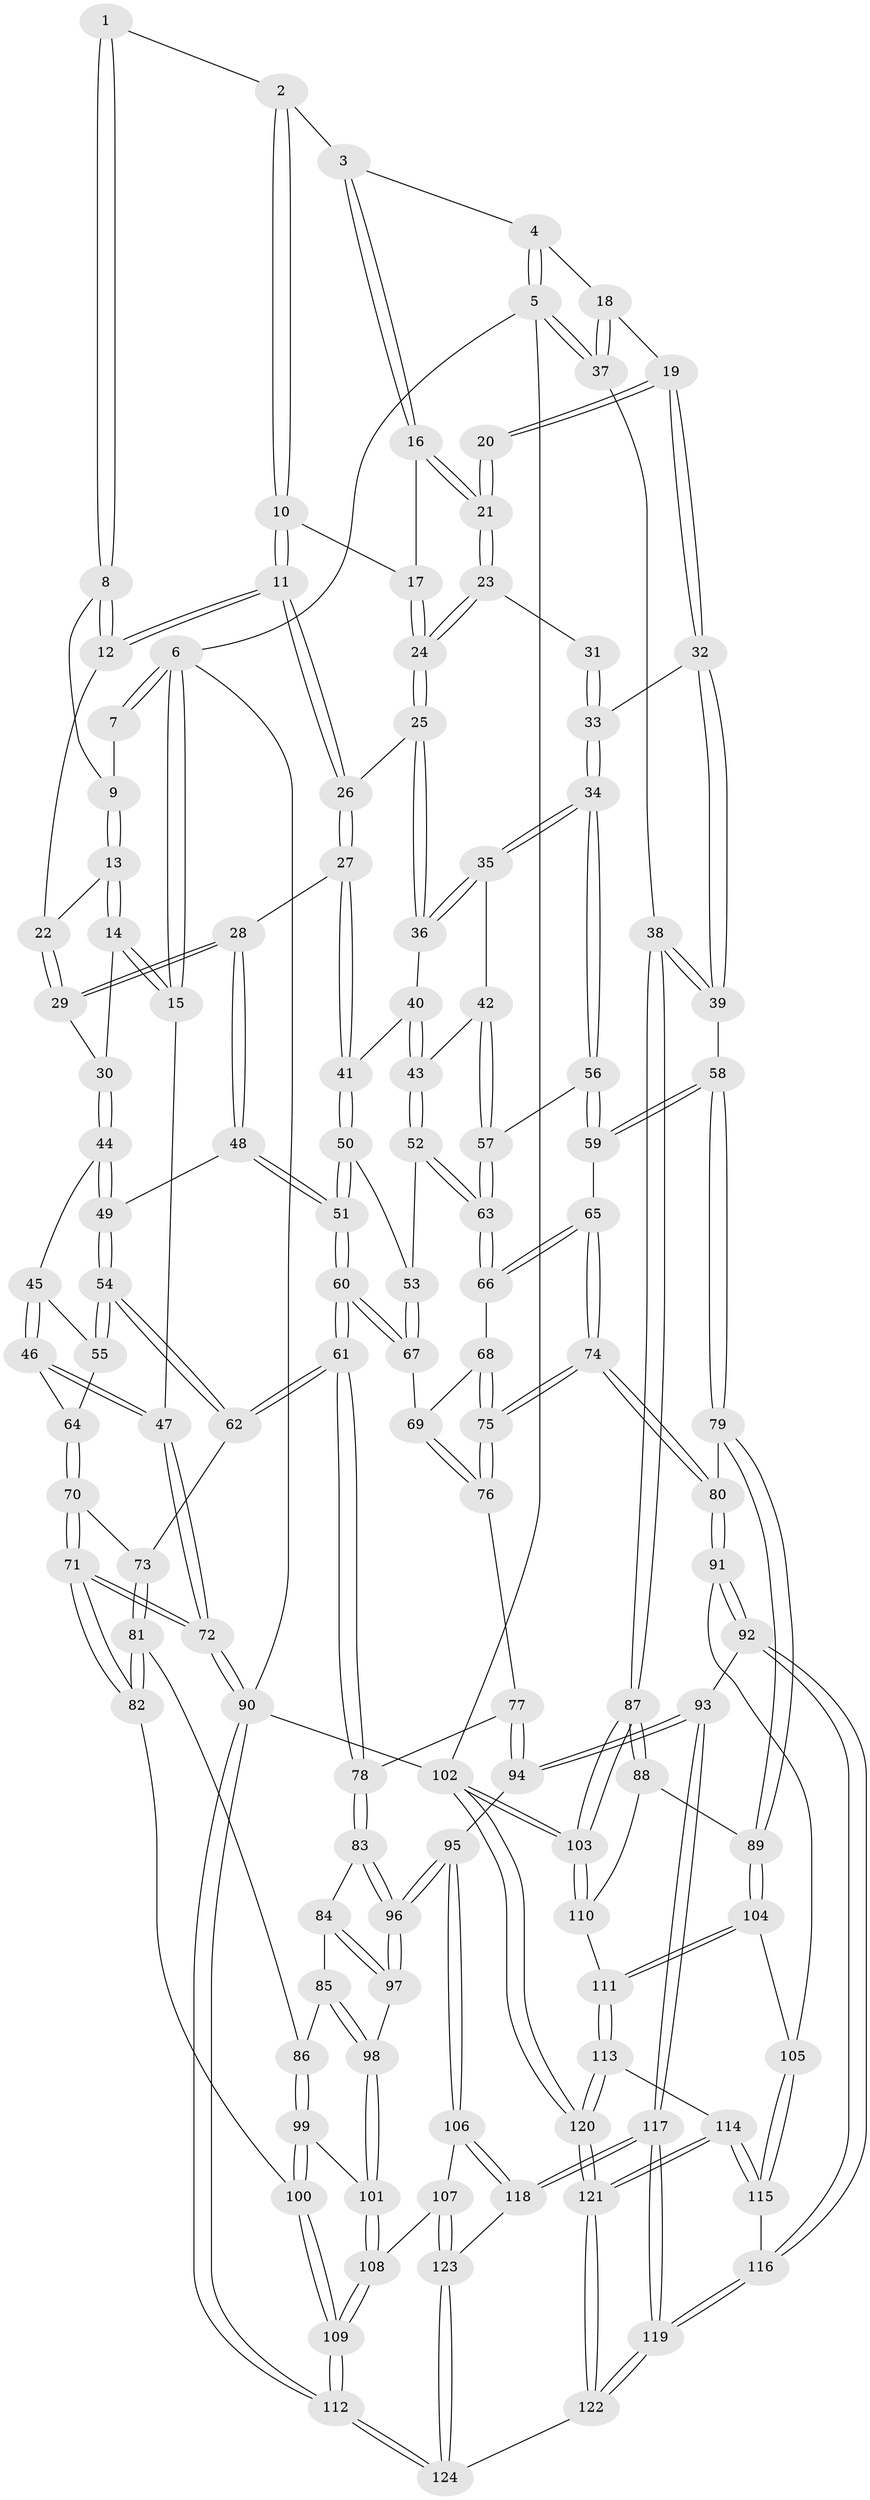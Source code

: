 // Generated by graph-tools (version 1.1) at 2025/03/03/09/25 03:03:18]
// undirected, 124 vertices, 307 edges
graph export_dot {
graph [start="1"]
  node [color=gray90,style=filled];
  1 [pos="+0.34533883086785816+0"];
  2 [pos="+0.44969380511978485+0"];
  3 [pos="+0.8332044043284014+0"];
  4 [pos="+0.8766477734528102+0"];
  5 [pos="+1+0"];
  6 [pos="+0+0"];
  7 [pos="+0.02893519171561312+0"];
  8 [pos="+0.25011184510657697+0.054650903893057365"];
  9 [pos="+0.14899401840723198+0.030057809640946412"];
  10 [pos="+0.46117811681619253+0.01782009429070964"];
  11 [pos="+0.4193058041347569+0.11969496004214673"];
  12 [pos="+0.26168669047696796+0.09851941078823587"];
  13 [pos="+0.12132112262190975+0.12070212085790552"];
  14 [pos="+0.01363908701820487+0.19785959154050062"];
  15 [pos="+0+0.19733916445544902"];
  16 [pos="+0.7488592203023446+0.0060655592334000795"];
  17 [pos="+0.5316011182123864+0.056765195596701165"];
  18 [pos="+0.9033773440729278+0.1783435937196923"];
  19 [pos="+0.8918993791935521+0.18653820303877572"];
  20 [pos="+0.8546838454966471+0.1745485831434523"];
  21 [pos="+0.7405334939257535+0.04440387290901833"];
  22 [pos="+0.23397563149094514+0.1293155110200749"];
  23 [pos="+0.6662661611798519+0.14783733680968772"];
  24 [pos="+0.6635305055304882+0.14965461867750054"];
  25 [pos="+0.6344888392145588+0.2125615385497072"];
  26 [pos="+0.4221832772631107+0.15411905014489416"];
  27 [pos="+0.39287765268850583+0.25863458987502264"];
  28 [pos="+0.38620517818349004+0.2612127961408026"];
  29 [pos="+0.2437887617563666+0.20878852525819375"];
  30 [pos="+0.15039831432581022+0.273716675495613"];
  31 [pos="+0.7758137009676284+0.20356440159289185"];
  32 [pos="+0.8769144549637815+0.3070999320235373"];
  33 [pos="+0.7667037504433133+0.3257106505510089"];
  34 [pos="+0.7471508714550354+0.3363622843158318"];
  35 [pos="+0.715529077752954+0.3200830302030702"];
  36 [pos="+0.6344230930321608+0.2288466695778576"];
  37 [pos="+1+0.1360075312130381"];
  38 [pos="+1+0.4654518549019151"];
  39 [pos="+1+0.4452029942207882"];
  40 [pos="+0.590512184162593+0.26896621400467197"];
  41 [pos="+0.42423664457344007+0.28600697130074115"];
  42 [pos="+0.6382343940512425+0.36605916370020886"];
  43 [pos="+0.5695035978479845+0.3871348483809706"];
  44 [pos="+0.16959196634481316+0.3137251566850747"];
  45 [pos="+0.16569510658825493+0.3238265939758437"];
  46 [pos="+0.060308295354881816+0.4262377590152513"];
  47 [pos="+0+0.38259798365845393"];
  48 [pos="+0.3007585839543845+0.3531421400009488"];
  49 [pos="+0.2820110642824628+0.35805836574681543"];
  50 [pos="+0.4396208987757543+0.317391539799181"];
  51 [pos="+0.3944279500675184+0.5140275872314626"];
  52 [pos="+0.5523212932791494+0.41031330621065315"];
  53 [pos="+0.548925839754147+0.4112929779915635"];
  54 [pos="+0.22475275605032166+0.47391265630592944"];
  55 [pos="+0.16961663281161243+0.43316488641610773"];
  56 [pos="+0.7450527436051845+0.41173359978536"];
  57 [pos="+0.6674559816563573+0.4373008835965627"];
  58 [pos="+0.8310517745966959+0.5170257157792414"];
  59 [pos="+0.755513126845518+0.4309267313933259"];
  60 [pos="+0.39645811599815944+0.5239816209604043"];
  61 [pos="+0.3904742409922856+0.5379797572052415"];
  62 [pos="+0.22506409488202123+0.4754471407560296"];
  63 [pos="+0.6313542841954121+0.4568654548485347"];
  64 [pos="+0.09007287791144589+0.4476137824234704"];
  65 [pos="+0.6593724919350354+0.533797873208306"];
  66 [pos="+0.6368220112497907+0.48895067703630496"];
  67 [pos="+0.515668308000393+0.46364501002709124"];
  68 [pos="+0.5755917400345963+0.5163575590850275"];
  69 [pos="+0.5447503697654021+0.5045848319440921"];
  70 [pos="+0.11863488185952932+0.5371760051912894"];
  71 [pos="+0+0.6867754883180868"];
  72 [pos="+0+0.6954948104568194"];
  73 [pos="+0.17947685355550236+0.5483930084800289"];
  74 [pos="+0.6746255807144581+0.6272215899557022"];
  75 [pos="+0.6334511899807627+0.6118650049739366"];
  76 [pos="+0.5477694987563283+0.5963042570687785"];
  77 [pos="+0.5233474842154423+0.6019000180537754"];
  78 [pos="+0.3905087572442598+0.539924259808489"];
  79 [pos="+0.8171414197747773+0.5434274614639135"];
  80 [pos="+0.6804028009191463+0.6334045043859164"];
  81 [pos="+0.19717060703257433+0.5893871885382194"];
  82 [pos="+0.09224500596620361+0.7071546518994374"];
  83 [pos="+0.3843939420514062+0.5540403250310952"];
  84 [pos="+0.37160809127587374+0.561827206938229"];
  85 [pos="+0.31774990398690794+0.5886995983880426"];
  86 [pos="+0.24027772815533094+0.6142699097113752"];
  87 [pos="+1+0.6207206111888205"];
  88 [pos="+0.9917508460306325+0.6985304861193359"];
  89 [pos="+0.8993227207578329+0.7078379604206139"];
  90 [pos="+0+1"];
  91 [pos="+0.6813694057019885+0.7499666919174394"];
  92 [pos="+0.6612476426482569+0.764486361504195"];
  93 [pos="+0.6548608964813123+0.7674626445746853"];
  94 [pos="+0.48421376871265087+0.766366712868358"];
  95 [pos="+0.45110562359139544+0.7763206025906041"];
  96 [pos="+0.4247190137584272+0.7498363904903529"];
  97 [pos="+0.2961424396166791+0.7306746912777491"];
  98 [pos="+0.2950731851128438+0.7306580160605376"];
  99 [pos="+0.246776299014008+0.7146081665598397"];
  100 [pos="+0.15167529242277886+0.7420463684727595"];
  101 [pos="+0.27972481591804377+0.7326355097126009"];
  102 [pos="+1+1"];
  103 [pos="+1+0.8909824063263966"];
  104 [pos="+0.8314796016805659+0.7604304423866668"];
  105 [pos="+0.7636687497100869+0.7779058113050444"];
  106 [pos="+0.4450411844928932+0.7949429180114851"];
  107 [pos="+0.315130434339869+0.8917994086174249"];
  108 [pos="+0.25479952133744543+0.891002560772623"];
  109 [pos="+0.19056597820136212+0.9193101762435896"];
  110 [pos="+0.95375651136086+0.8412052154810153"];
  111 [pos="+0.9269124466598868+0.8660057728573948"];
  112 [pos="+0+1"];
  113 [pos="+0.9259002234057296+0.8840051212282715"];
  114 [pos="+0.8140504551992008+0.9178814294215614"];
  115 [pos="+0.8001479776302645+0.8942431837566605"];
  116 [pos="+0.7044037416115413+0.9323810213496856"];
  117 [pos="+0.5772142159333303+0.9890276197653113"];
  118 [pos="+0.47917977208262447+0.9129025306313573"];
  119 [pos="+0.6430777085284661+1"];
  120 [pos="+1+1"];
  121 [pos="+0.8151581179010813+1"];
  122 [pos="+0.6468433851294877+1"];
  123 [pos="+0.38621538061081495+0.9911898716200999"];
  124 [pos="+0.3779569675579646+1"];
  1 -- 2;
  1 -- 8;
  1 -- 8;
  2 -- 3;
  2 -- 10;
  2 -- 10;
  3 -- 4;
  3 -- 16;
  3 -- 16;
  4 -- 5;
  4 -- 5;
  4 -- 18;
  5 -- 6;
  5 -- 37;
  5 -- 37;
  5 -- 102;
  6 -- 7;
  6 -- 7;
  6 -- 15;
  6 -- 15;
  6 -- 90;
  7 -- 9;
  8 -- 9;
  8 -- 12;
  8 -- 12;
  9 -- 13;
  9 -- 13;
  10 -- 11;
  10 -- 11;
  10 -- 17;
  11 -- 12;
  11 -- 12;
  11 -- 26;
  11 -- 26;
  12 -- 22;
  13 -- 14;
  13 -- 14;
  13 -- 22;
  14 -- 15;
  14 -- 15;
  14 -- 30;
  15 -- 47;
  16 -- 17;
  16 -- 21;
  16 -- 21;
  17 -- 24;
  17 -- 24;
  18 -- 19;
  18 -- 37;
  18 -- 37;
  19 -- 20;
  19 -- 20;
  19 -- 32;
  19 -- 32;
  20 -- 21;
  20 -- 21;
  21 -- 23;
  21 -- 23;
  22 -- 29;
  22 -- 29;
  23 -- 24;
  23 -- 24;
  23 -- 31;
  24 -- 25;
  24 -- 25;
  25 -- 26;
  25 -- 36;
  25 -- 36;
  26 -- 27;
  26 -- 27;
  27 -- 28;
  27 -- 41;
  27 -- 41;
  28 -- 29;
  28 -- 29;
  28 -- 48;
  28 -- 48;
  29 -- 30;
  30 -- 44;
  30 -- 44;
  31 -- 33;
  31 -- 33;
  32 -- 33;
  32 -- 39;
  32 -- 39;
  33 -- 34;
  33 -- 34;
  34 -- 35;
  34 -- 35;
  34 -- 56;
  34 -- 56;
  35 -- 36;
  35 -- 36;
  35 -- 42;
  36 -- 40;
  37 -- 38;
  38 -- 39;
  38 -- 39;
  38 -- 87;
  38 -- 87;
  39 -- 58;
  40 -- 41;
  40 -- 43;
  40 -- 43;
  41 -- 50;
  41 -- 50;
  42 -- 43;
  42 -- 57;
  42 -- 57;
  43 -- 52;
  43 -- 52;
  44 -- 45;
  44 -- 49;
  44 -- 49;
  45 -- 46;
  45 -- 46;
  45 -- 55;
  46 -- 47;
  46 -- 47;
  46 -- 64;
  47 -- 72;
  47 -- 72;
  48 -- 49;
  48 -- 51;
  48 -- 51;
  49 -- 54;
  49 -- 54;
  50 -- 51;
  50 -- 51;
  50 -- 53;
  51 -- 60;
  51 -- 60;
  52 -- 53;
  52 -- 63;
  52 -- 63;
  53 -- 67;
  53 -- 67;
  54 -- 55;
  54 -- 55;
  54 -- 62;
  54 -- 62;
  55 -- 64;
  56 -- 57;
  56 -- 59;
  56 -- 59;
  57 -- 63;
  57 -- 63;
  58 -- 59;
  58 -- 59;
  58 -- 79;
  58 -- 79;
  59 -- 65;
  60 -- 61;
  60 -- 61;
  60 -- 67;
  60 -- 67;
  61 -- 62;
  61 -- 62;
  61 -- 78;
  61 -- 78;
  62 -- 73;
  63 -- 66;
  63 -- 66;
  64 -- 70;
  64 -- 70;
  65 -- 66;
  65 -- 66;
  65 -- 74;
  65 -- 74;
  66 -- 68;
  67 -- 69;
  68 -- 69;
  68 -- 75;
  68 -- 75;
  69 -- 76;
  69 -- 76;
  70 -- 71;
  70 -- 71;
  70 -- 73;
  71 -- 72;
  71 -- 72;
  71 -- 82;
  71 -- 82;
  72 -- 90;
  72 -- 90;
  73 -- 81;
  73 -- 81;
  74 -- 75;
  74 -- 75;
  74 -- 80;
  74 -- 80;
  75 -- 76;
  75 -- 76;
  76 -- 77;
  77 -- 78;
  77 -- 94;
  77 -- 94;
  78 -- 83;
  78 -- 83;
  79 -- 80;
  79 -- 89;
  79 -- 89;
  80 -- 91;
  80 -- 91;
  81 -- 82;
  81 -- 82;
  81 -- 86;
  82 -- 100;
  83 -- 84;
  83 -- 96;
  83 -- 96;
  84 -- 85;
  84 -- 97;
  84 -- 97;
  85 -- 86;
  85 -- 98;
  85 -- 98;
  86 -- 99;
  86 -- 99;
  87 -- 88;
  87 -- 88;
  87 -- 103;
  87 -- 103;
  88 -- 89;
  88 -- 110;
  89 -- 104;
  89 -- 104;
  90 -- 112;
  90 -- 112;
  90 -- 102;
  91 -- 92;
  91 -- 92;
  91 -- 105;
  92 -- 93;
  92 -- 116;
  92 -- 116;
  93 -- 94;
  93 -- 94;
  93 -- 117;
  93 -- 117;
  94 -- 95;
  95 -- 96;
  95 -- 96;
  95 -- 106;
  95 -- 106;
  96 -- 97;
  96 -- 97;
  97 -- 98;
  98 -- 101;
  98 -- 101;
  99 -- 100;
  99 -- 100;
  99 -- 101;
  100 -- 109;
  100 -- 109;
  101 -- 108;
  101 -- 108;
  102 -- 103;
  102 -- 103;
  102 -- 120;
  102 -- 120;
  103 -- 110;
  103 -- 110;
  104 -- 105;
  104 -- 111;
  104 -- 111;
  105 -- 115;
  105 -- 115;
  106 -- 107;
  106 -- 118;
  106 -- 118;
  107 -- 108;
  107 -- 123;
  107 -- 123;
  108 -- 109;
  108 -- 109;
  109 -- 112;
  109 -- 112;
  110 -- 111;
  111 -- 113;
  111 -- 113;
  112 -- 124;
  112 -- 124;
  113 -- 114;
  113 -- 120;
  113 -- 120;
  114 -- 115;
  114 -- 115;
  114 -- 121;
  114 -- 121;
  115 -- 116;
  116 -- 119;
  116 -- 119;
  117 -- 118;
  117 -- 118;
  117 -- 119;
  117 -- 119;
  118 -- 123;
  119 -- 122;
  119 -- 122;
  120 -- 121;
  120 -- 121;
  121 -- 122;
  121 -- 122;
  122 -- 124;
  123 -- 124;
  123 -- 124;
}
